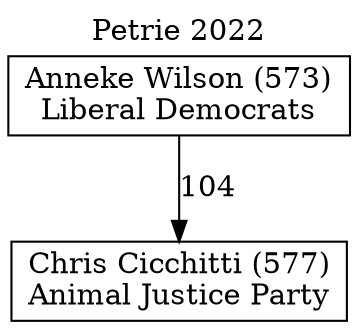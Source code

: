 // House preference flow
digraph "Chris Cicchitti (577)_Petrie_2022" {
	graph [label="Petrie 2022" labelloc=t mclimit=10]
	node [shape=box]
	"Chris Cicchitti (577)" [label="Chris Cicchitti (577)
Animal Justice Party"]
	"Anneke Wilson (573)" [label="Anneke Wilson (573)
Liberal Democrats"]
	"Anneke Wilson (573)" -> "Chris Cicchitti (577)" [label=104]
}
